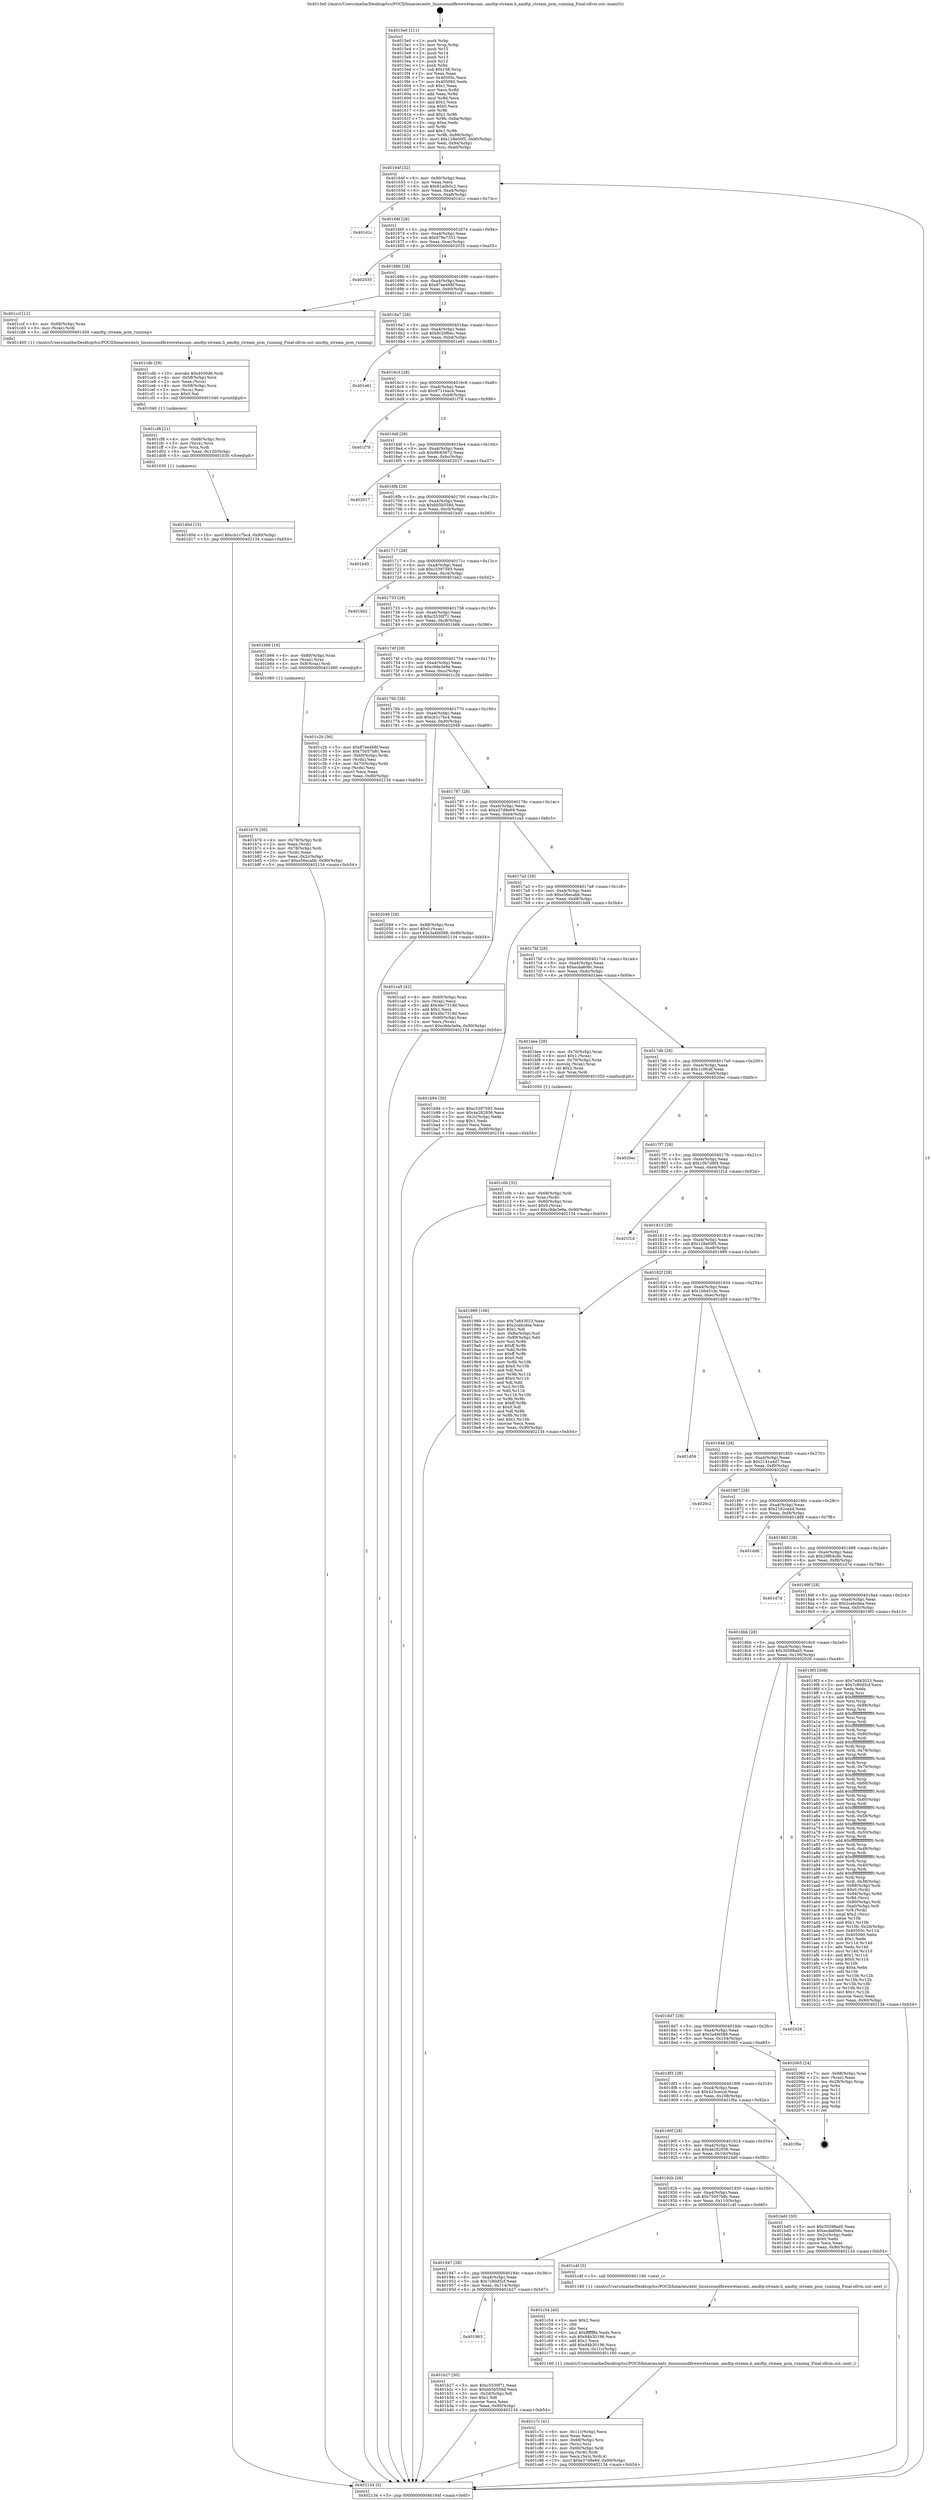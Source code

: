 digraph "0x4015e0" {
  label = "0x4015e0 (/mnt/c/Users/mathe/Desktop/tcc/POCII/binaries/extr_linuxsoundfirewiretascam..amdtp-stream.h_amdtp_stream_pcm_running_Final-ollvm.out::main(0))"
  labelloc = "t"
  node[shape=record]

  Entry [label="",width=0.3,height=0.3,shape=circle,fillcolor=black,style=filled]
  "0x40164f" [label="{
     0x40164f [32]\l
     | [instrs]\l
     &nbsp;&nbsp;0x40164f \<+6\>: mov -0x90(%rbp),%eax\l
     &nbsp;&nbsp;0x401655 \<+2\>: mov %eax,%ecx\l
     &nbsp;&nbsp;0x401657 \<+6\>: sub $0x81a0b5c2,%ecx\l
     &nbsp;&nbsp;0x40165d \<+6\>: mov %eax,-0xa4(%rbp)\l
     &nbsp;&nbsp;0x401663 \<+6\>: mov %ecx,-0xa8(%rbp)\l
     &nbsp;&nbsp;0x401669 \<+6\>: je 0000000000401d1c \<main+0x73c\>\l
  }"]
  "0x401d1c" [label="{
     0x401d1c\l
  }", style=dashed]
  "0x40166f" [label="{
     0x40166f [28]\l
     | [instrs]\l
     &nbsp;&nbsp;0x40166f \<+5\>: jmp 0000000000401674 \<main+0x94\>\l
     &nbsp;&nbsp;0x401674 \<+6\>: mov -0xa4(%rbp),%eax\l
     &nbsp;&nbsp;0x40167a \<+5\>: sub $0x879e7331,%eax\l
     &nbsp;&nbsp;0x40167f \<+6\>: mov %eax,-0xac(%rbp)\l
     &nbsp;&nbsp;0x401685 \<+6\>: je 0000000000402035 \<main+0xa55\>\l
  }"]
  Exit [label="",width=0.3,height=0.3,shape=circle,fillcolor=black,style=filled,peripheries=2]
  "0x402035" [label="{
     0x402035\l
  }", style=dashed]
  "0x40168b" [label="{
     0x40168b [28]\l
     | [instrs]\l
     &nbsp;&nbsp;0x40168b \<+5\>: jmp 0000000000401690 \<main+0xb0\>\l
     &nbsp;&nbsp;0x401690 \<+6\>: mov -0xa4(%rbp),%eax\l
     &nbsp;&nbsp;0x401696 \<+5\>: sub $0x87ee468f,%eax\l
     &nbsp;&nbsp;0x40169b \<+6\>: mov %eax,-0xb0(%rbp)\l
     &nbsp;&nbsp;0x4016a1 \<+6\>: je 0000000000401ccf \<main+0x6ef\>\l
  }"]
  "0x401d0d" [label="{
     0x401d0d [15]\l
     | [instrs]\l
     &nbsp;&nbsp;0x401d0d \<+10\>: movl $0xcb1c7bc4,-0x90(%rbp)\l
     &nbsp;&nbsp;0x401d17 \<+5\>: jmp 0000000000402134 \<main+0xb54\>\l
  }"]
  "0x401ccf" [label="{
     0x401ccf [12]\l
     | [instrs]\l
     &nbsp;&nbsp;0x401ccf \<+4\>: mov -0x68(%rbp),%rax\l
     &nbsp;&nbsp;0x401cd3 \<+3\>: mov (%rax),%rdi\l
     &nbsp;&nbsp;0x401cd6 \<+5\>: call 0000000000401400 \<amdtp_stream_pcm_running\>\l
     | [calls]\l
     &nbsp;&nbsp;0x401400 \{1\} (/mnt/c/Users/mathe/Desktop/tcc/POCII/binaries/extr_linuxsoundfirewiretascam..amdtp-stream.h_amdtp_stream_pcm_running_Final-ollvm.out::amdtp_stream_pcm_running)\l
  }"]
  "0x4016a7" [label="{
     0x4016a7 [28]\l
     | [instrs]\l
     &nbsp;&nbsp;0x4016a7 \<+5\>: jmp 00000000004016ac \<main+0xcc\>\l
     &nbsp;&nbsp;0x4016ac \<+6\>: mov -0xa4(%rbp),%eax\l
     &nbsp;&nbsp;0x4016b2 \<+5\>: sub $0x8c20f0ec,%eax\l
     &nbsp;&nbsp;0x4016b7 \<+6\>: mov %eax,-0xb4(%rbp)\l
     &nbsp;&nbsp;0x4016bd \<+6\>: je 0000000000401e61 \<main+0x881\>\l
  }"]
  "0x401cf8" [label="{
     0x401cf8 [21]\l
     | [instrs]\l
     &nbsp;&nbsp;0x401cf8 \<+4\>: mov -0x68(%rbp),%rcx\l
     &nbsp;&nbsp;0x401cfc \<+3\>: mov (%rcx),%rcx\l
     &nbsp;&nbsp;0x401cff \<+3\>: mov %rcx,%rdi\l
     &nbsp;&nbsp;0x401d02 \<+6\>: mov %eax,-0x120(%rbp)\l
     &nbsp;&nbsp;0x401d08 \<+5\>: call 0000000000401030 \<free@plt\>\l
     | [calls]\l
     &nbsp;&nbsp;0x401030 \{1\} (unknown)\l
  }"]
  "0x401e61" [label="{
     0x401e61\l
  }", style=dashed]
  "0x4016c3" [label="{
     0x4016c3 [28]\l
     | [instrs]\l
     &nbsp;&nbsp;0x4016c3 \<+5\>: jmp 00000000004016c8 \<main+0xe8\>\l
     &nbsp;&nbsp;0x4016c8 \<+6\>: mov -0xa4(%rbp),%eax\l
     &nbsp;&nbsp;0x4016ce \<+5\>: sub $0x9711bacb,%eax\l
     &nbsp;&nbsp;0x4016d3 \<+6\>: mov %eax,-0xb8(%rbp)\l
     &nbsp;&nbsp;0x4016d9 \<+6\>: je 0000000000401f78 \<main+0x998\>\l
  }"]
  "0x401cdb" [label="{
     0x401cdb [29]\l
     | [instrs]\l
     &nbsp;&nbsp;0x401cdb \<+10\>: movabs $0x4030d6,%rdi\l
     &nbsp;&nbsp;0x401ce5 \<+4\>: mov -0x58(%rbp),%rcx\l
     &nbsp;&nbsp;0x401ce9 \<+2\>: mov %eax,(%rcx)\l
     &nbsp;&nbsp;0x401ceb \<+4\>: mov -0x58(%rbp),%rcx\l
     &nbsp;&nbsp;0x401cef \<+2\>: mov (%rcx),%esi\l
     &nbsp;&nbsp;0x401cf1 \<+2\>: mov $0x0,%al\l
     &nbsp;&nbsp;0x401cf3 \<+5\>: call 0000000000401040 \<printf@plt\>\l
     | [calls]\l
     &nbsp;&nbsp;0x401040 \{1\} (unknown)\l
  }"]
  "0x401f78" [label="{
     0x401f78\l
  }", style=dashed]
  "0x4016df" [label="{
     0x4016df [28]\l
     | [instrs]\l
     &nbsp;&nbsp;0x4016df \<+5\>: jmp 00000000004016e4 \<main+0x104\>\l
     &nbsp;&nbsp;0x4016e4 \<+6\>: mov -0xa4(%rbp),%eax\l
     &nbsp;&nbsp;0x4016ea \<+5\>: sub $0x9fc65672,%eax\l
     &nbsp;&nbsp;0x4016ef \<+6\>: mov %eax,-0xbc(%rbp)\l
     &nbsp;&nbsp;0x4016f5 \<+6\>: je 0000000000402017 \<main+0xa37\>\l
  }"]
  "0x401c7c" [label="{
     0x401c7c [41]\l
     | [instrs]\l
     &nbsp;&nbsp;0x401c7c \<+6\>: mov -0x11c(%rbp),%ecx\l
     &nbsp;&nbsp;0x401c82 \<+3\>: imul %eax,%ecx\l
     &nbsp;&nbsp;0x401c85 \<+4\>: mov -0x68(%rbp),%rsi\l
     &nbsp;&nbsp;0x401c89 \<+3\>: mov (%rsi),%rsi\l
     &nbsp;&nbsp;0x401c8c \<+4\>: mov -0x60(%rbp),%rdi\l
     &nbsp;&nbsp;0x401c90 \<+3\>: movslq (%rdi),%rdi\l
     &nbsp;&nbsp;0x401c93 \<+3\>: mov %ecx,(%rsi,%rdi,4)\l
     &nbsp;&nbsp;0x401c96 \<+10\>: movl $0xe37d8e69,-0x90(%rbp)\l
     &nbsp;&nbsp;0x401ca0 \<+5\>: jmp 0000000000402134 \<main+0xb54\>\l
  }"]
  "0x402017" [label="{
     0x402017\l
  }", style=dashed]
  "0x4016fb" [label="{
     0x4016fb [28]\l
     | [instrs]\l
     &nbsp;&nbsp;0x4016fb \<+5\>: jmp 0000000000401700 \<main+0x120\>\l
     &nbsp;&nbsp;0x401700 \<+6\>: mov -0xa4(%rbp),%eax\l
     &nbsp;&nbsp;0x401706 \<+5\>: sub $0xbb5b558d,%eax\l
     &nbsp;&nbsp;0x40170b \<+6\>: mov %eax,-0xc0(%rbp)\l
     &nbsp;&nbsp;0x401711 \<+6\>: je 0000000000401b45 \<main+0x565\>\l
  }"]
  "0x401c54" [label="{
     0x401c54 [40]\l
     | [instrs]\l
     &nbsp;&nbsp;0x401c54 \<+5\>: mov $0x2,%ecx\l
     &nbsp;&nbsp;0x401c59 \<+1\>: cltd\l
     &nbsp;&nbsp;0x401c5a \<+2\>: idiv %ecx\l
     &nbsp;&nbsp;0x401c5c \<+6\>: imul $0xfffffffe,%edx,%ecx\l
     &nbsp;&nbsp;0x401c62 \<+6\>: sub $0x84b30196,%ecx\l
     &nbsp;&nbsp;0x401c68 \<+3\>: add $0x1,%ecx\l
     &nbsp;&nbsp;0x401c6b \<+6\>: add $0x84b30196,%ecx\l
     &nbsp;&nbsp;0x401c71 \<+6\>: mov %ecx,-0x11c(%rbp)\l
     &nbsp;&nbsp;0x401c77 \<+5\>: call 0000000000401160 \<next_i\>\l
     | [calls]\l
     &nbsp;&nbsp;0x401160 \{1\} (/mnt/c/Users/mathe/Desktop/tcc/POCII/binaries/extr_linuxsoundfirewiretascam..amdtp-stream.h_amdtp_stream_pcm_running_Final-ollvm.out::next_i)\l
  }"]
  "0x401b45" [label="{
     0x401b45\l
  }", style=dashed]
  "0x401717" [label="{
     0x401717 [28]\l
     | [instrs]\l
     &nbsp;&nbsp;0x401717 \<+5\>: jmp 000000000040171c \<main+0x13c\>\l
     &nbsp;&nbsp;0x40171c \<+6\>: mov -0xa4(%rbp),%eax\l
     &nbsp;&nbsp;0x401722 \<+5\>: sub $0xc3397593,%eax\l
     &nbsp;&nbsp;0x401727 \<+6\>: mov %eax,-0xc4(%rbp)\l
     &nbsp;&nbsp;0x40172d \<+6\>: je 0000000000401bb2 \<main+0x5d2\>\l
  }"]
  "0x401c0b" [label="{
     0x401c0b [32]\l
     | [instrs]\l
     &nbsp;&nbsp;0x401c0b \<+4\>: mov -0x68(%rbp),%rdi\l
     &nbsp;&nbsp;0x401c0f \<+3\>: mov %rax,(%rdi)\l
     &nbsp;&nbsp;0x401c12 \<+4\>: mov -0x60(%rbp),%rax\l
     &nbsp;&nbsp;0x401c16 \<+6\>: movl $0x0,(%rax)\l
     &nbsp;&nbsp;0x401c1c \<+10\>: movl $0xc9de3e9a,-0x90(%rbp)\l
     &nbsp;&nbsp;0x401c26 \<+5\>: jmp 0000000000402134 \<main+0xb54\>\l
  }"]
  "0x401bb2" [label="{
     0x401bb2\l
  }", style=dashed]
  "0x401733" [label="{
     0x401733 [28]\l
     | [instrs]\l
     &nbsp;&nbsp;0x401733 \<+5\>: jmp 0000000000401738 \<main+0x158\>\l
     &nbsp;&nbsp;0x401738 \<+6\>: mov -0xa4(%rbp),%eax\l
     &nbsp;&nbsp;0x40173e \<+5\>: sub $0xc5530f71,%eax\l
     &nbsp;&nbsp;0x401743 \<+6\>: mov %eax,-0xc8(%rbp)\l
     &nbsp;&nbsp;0x401749 \<+6\>: je 0000000000401b66 \<main+0x586\>\l
  }"]
  "0x401b76" [label="{
     0x401b76 [30]\l
     | [instrs]\l
     &nbsp;&nbsp;0x401b76 \<+4\>: mov -0x78(%rbp),%rdi\l
     &nbsp;&nbsp;0x401b7a \<+2\>: mov %eax,(%rdi)\l
     &nbsp;&nbsp;0x401b7c \<+4\>: mov -0x78(%rbp),%rdi\l
     &nbsp;&nbsp;0x401b80 \<+2\>: mov (%rdi),%eax\l
     &nbsp;&nbsp;0x401b82 \<+3\>: mov %eax,-0x2c(%rbp)\l
     &nbsp;&nbsp;0x401b85 \<+10\>: movl $0xe56ecabb,-0x90(%rbp)\l
     &nbsp;&nbsp;0x401b8f \<+5\>: jmp 0000000000402134 \<main+0xb54\>\l
  }"]
  "0x401b66" [label="{
     0x401b66 [16]\l
     | [instrs]\l
     &nbsp;&nbsp;0x401b66 \<+4\>: mov -0x80(%rbp),%rax\l
     &nbsp;&nbsp;0x401b6a \<+3\>: mov (%rax),%rax\l
     &nbsp;&nbsp;0x401b6d \<+4\>: mov 0x8(%rax),%rdi\l
     &nbsp;&nbsp;0x401b71 \<+5\>: call 0000000000401060 \<atoi@plt\>\l
     | [calls]\l
     &nbsp;&nbsp;0x401060 \{1\} (unknown)\l
  }"]
  "0x40174f" [label="{
     0x40174f [28]\l
     | [instrs]\l
     &nbsp;&nbsp;0x40174f \<+5\>: jmp 0000000000401754 \<main+0x174\>\l
     &nbsp;&nbsp;0x401754 \<+6\>: mov -0xa4(%rbp),%eax\l
     &nbsp;&nbsp;0x40175a \<+5\>: sub $0xc9de3e9a,%eax\l
     &nbsp;&nbsp;0x40175f \<+6\>: mov %eax,-0xcc(%rbp)\l
     &nbsp;&nbsp;0x401765 \<+6\>: je 0000000000401c2b \<main+0x64b\>\l
  }"]
  "0x401963" [label="{
     0x401963\l
  }", style=dashed]
  "0x401c2b" [label="{
     0x401c2b [36]\l
     | [instrs]\l
     &nbsp;&nbsp;0x401c2b \<+5\>: mov $0x87ee468f,%eax\l
     &nbsp;&nbsp;0x401c30 \<+5\>: mov $0x75057b8c,%ecx\l
     &nbsp;&nbsp;0x401c35 \<+4\>: mov -0x60(%rbp),%rdx\l
     &nbsp;&nbsp;0x401c39 \<+2\>: mov (%rdx),%esi\l
     &nbsp;&nbsp;0x401c3b \<+4\>: mov -0x70(%rbp),%rdx\l
     &nbsp;&nbsp;0x401c3f \<+2\>: cmp (%rdx),%esi\l
     &nbsp;&nbsp;0x401c41 \<+3\>: cmovl %ecx,%eax\l
     &nbsp;&nbsp;0x401c44 \<+6\>: mov %eax,-0x90(%rbp)\l
     &nbsp;&nbsp;0x401c4a \<+5\>: jmp 0000000000402134 \<main+0xb54\>\l
  }"]
  "0x40176b" [label="{
     0x40176b [28]\l
     | [instrs]\l
     &nbsp;&nbsp;0x40176b \<+5\>: jmp 0000000000401770 \<main+0x190\>\l
     &nbsp;&nbsp;0x401770 \<+6\>: mov -0xa4(%rbp),%eax\l
     &nbsp;&nbsp;0x401776 \<+5\>: sub $0xcb1c7bc4,%eax\l
     &nbsp;&nbsp;0x40177b \<+6\>: mov %eax,-0xd0(%rbp)\l
     &nbsp;&nbsp;0x401781 \<+6\>: je 0000000000402049 \<main+0xa69\>\l
  }"]
  "0x401b27" [label="{
     0x401b27 [30]\l
     | [instrs]\l
     &nbsp;&nbsp;0x401b27 \<+5\>: mov $0xc5530f71,%eax\l
     &nbsp;&nbsp;0x401b2c \<+5\>: mov $0xbb5b558d,%ecx\l
     &nbsp;&nbsp;0x401b31 \<+3\>: mov -0x2d(%rbp),%dl\l
     &nbsp;&nbsp;0x401b34 \<+3\>: test $0x1,%dl\l
     &nbsp;&nbsp;0x401b37 \<+3\>: cmovne %ecx,%eax\l
     &nbsp;&nbsp;0x401b3a \<+6\>: mov %eax,-0x90(%rbp)\l
     &nbsp;&nbsp;0x401b40 \<+5\>: jmp 0000000000402134 \<main+0xb54\>\l
  }"]
  "0x402049" [label="{
     0x402049 [28]\l
     | [instrs]\l
     &nbsp;&nbsp;0x402049 \<+7\>: mov -0x88(%rbp),%rax\l
     &nbsp;&nbsp;0x402050 \<+6\>: movl $0x0,(%rax)\l
     &nbsp;&nbsp;0x402056 \<+10\>: movl $0x3a4fd588,-0x90(%rbp)\l
     &nbsp;&nbsp;0x402060 \<+5\>: jmp 0000000000402134 \<main+0xb54\>\l
  }"]
  "0x401787" [label="{
     0x401787 [28]\l
     | [instrs]\l
     &nbsp;&nbsp;0x401787 \<+5\>: jmp 000000000040178c \<main+0x1ac\>\l
     &nbsp;&nbsp;0x40178c \<+6\>: mov -0xa4(%rbp),%eax\l
     &nbsp;&nbsp;0x401792 \<+5\>: sub $0xe37d8e69,%eax\l
     &nbsp;&nbsp;0x401797 \<+6\>: mov %eax,-0xd4(%rbp)\l
     &nbsp;&nbsp;0x40179d \<+6\>: je 0000000000401ca5 \<main+0x6c5\>\l
  }"]
  "0x401947" [label="{
     0x401947 [28]\l
     | [instrs]\l
     &nbsp;&nbsp;0x401947 \<+5\>: jmp 000000000040194c \<main+0x36c\>\l
     &nbsp;&nbsp;0x40194c \<+6\>: mov -0xa4(%rbp),%eax\l
     &nbsp;&nbsp;0x401952 \<+5\>: sub $0x7c80d5cf,%eax\l
     &nbsp;&nbsp;0x401957 \<+6\>: mov %eax,-0x114(%rbp)\l
     &nbsp;&nbsp;0x40195d \<+6\>: je 0000000000401b27 \<main+0x547\>\l
  }"]
  "0x401ca5" [label="{
     0x401ca5 [42]\l
     | [instrs]\l
     &nbsp;&nbsp;0x401ca5 \<+4\>: mov -0x60(%rbp),%rax\l
     &nbsp;&nbsp;0x401ca9 \<+2\>: mov (%rax),%ecx\l
     &nbsp;&nbsp;0x401cab \<+6\>: add $0x4bc7319d,%ecx\l
     &nbsp;&nbsp;0x401cb1 \<+3\>: add $0x1,%ecx\l
     &nbsp;&nbsp;0x401cb4 \<+6\>: sub $0x4bc7319d,%ecx\l
     &nbsp;&nbsp;0x401cba \<+4\>: mov -0x60(%rbp),%rax\l
     &nbsp;&nbsp;0x401cbe \<+2\>: mov %ecx,(%rax)\l
     &nbsp;&nbsp;0x401cc0 \<+10\>: movl $0xc9de3e9a,-0x90(%rbp)\l
     &nbsp;&nbsp;0x401cca \<+5\>: jmp 0000000000402134 \<main+0xb54\>\l
  }"]
  "0x4017a3" [label="{
     0x4017a3 [28]\l
     | [instrs]\l
     &nbsp;&nbsp;0x4017a3 \<+5\>: jmp 00000000004017a8 \<main+0x1c8\>\l
     &nbsp;&nbsp;0x4017a8 \<+6\>: mov -0xa4(%rbp),%eax\l
     &nbsp;&nbsp;0x4017ae \<+5\>: sub $0xe56ecabb,%eax\l
     &nbsp;&nbsp;0x4017b3 \<+6\>: mov %eax,-0xd8(%rbp)\l
     &nbsp;&nbsp;0x4017b9 \<+6\>: je 0000000000401b94 \<main+0x5b4\>\l
  }"]
  "0x401c4f" [label="{
     0x401c4f [5]\l
     | [instrs]\l
     &nbsp;&nbsp;0x401c4f \<+5\>: call 0000000000401160 \<next_i\>\l
     | [calls]\l
     &nbsp;&nbsp;0x401160 \{1\} (/mnt/c/Users/mathe/Desktop/tcc/POCII/binaries/extr_linuxsoundfirewiretascam..amdtp-stream.h_amdtp_stream_pcm_running_Final-ollvm.out::next_i)\l
  }"]
  "0x401b94" [label="{
     0x401b94 [30]\l
     | [instrs]\l
     &nbsp;&nbsp;0x401b94 \<+5\>: mov $0xc3397593,%eax\l
     &nbsp;&nbsp;0x401b99 \<+5\>: mov $0x4e282936,%ecx\l
     &nbsp;&nbsp;0x401b9e \<+3\>: mov -0x2c(%rbp),%edx\l
     &nbsp;&nbsp;0x401ba1 \<+3\>: cmp $0x1,%edx\l
     &nbsp;&nbsp;0x401ba4 \<+3\>: cmovl %ecx,%eax\l
     &nbsp;&nbsp;0x401ba7 \<+6\>: mov %eax,-0x90(%rbp)\l
     &nbsp;&nbsp;0x401bad \<+5\>: jmp 0000000000402134 \<main+0xb54\>\l
  }"]
  "0x4017bf" [label="{
     0x4017bf [28]\l
     | [instrs]\l
     &nbsp;&nbsp;0x4017bf \<+5\>: jmp 00000000004017c4 \<main+0x1e4\>\l
     &nbsp;&nbsp;0x4017c4 \<+6\>: mov -0xa4(%rbp),%eax\l
     &nbsp;&nbsp;0x4017ca \<+5\>: sub $0xecda606c,%eax\l
     &nbsp;&nbsp;0x4017cf \<+6\>: mov %eax,-0xdc(%rbp)\l
     &nbsp;&nbsp;0x4017d5 \<+6\>: je 0000000000401bee \<main+0x60e\>\l
  }"]
  "0x40192b" [label="{
     0x40192b [28]\l
     | [instrs]\l
     &nbsp;&nbsp;0x40192b \<+5\>: jmp 0000000000401930 \<main+0x350\>\l
     &nbsp;&nbsp;0x401930 \<+6\>: mov -0xa4(%rbp),%eax\l
     &nbsp;&nbsp;0x401936 \<+5\>: sub $0x75057b8c,%eax\l
     &nbsp;&nbsp;0x40193b \<+6\>: mov %eax,-0x110(%rbp)\l
     &nbsp;&nbsp;0x401941 \<+6\>: je 0000000000401c4f \<main+0x66f\>\l
  }"]
  "0x401bee" [label="{
     0x401bee [29]\l
     | [instrs]\l
     &nbsp;&nbsp;0x401bee \<+4\>: mov -0x70(%rbp),%rax\l
     &nbsp;&nbsp;0x401bf2 \<+6\>: movl $0x1,(%rax)\l
     &nbsp;&nbsp;0x401bf8 \<+4\>: mov -0x70(%rbp),%rax\l
     &nbsp;&nbsp;0x401bfc \<+3\>: movslq (%rax),%rax\l
     &nbsp;&nbsp;0x401bff \<+4\>: shl $0x2,%rax\l
     &nbsp;&nbsp;0x401c03 \<+3\>: mov %rax,%rdi\l
     &nbsp;&nbsp;0x401c06 \<+5\>: call 0000000000401050 \<malloc@plt\>\l
     | [calls]\l
     &nbsp;&nbsp;0x401050 \{1\} (unknown)\l
  }"]
  "0x4017db" [label="{
     0x4017db [28]\l
     | [instrs]\l
     &nbsp;&nbsp;0x4017db \<+5\>: jmp 00000000004017e0 \<main+0x200\>\l
     &nbsp;&nbsp;0x4017e0 \<+6\>: mov -0xa4(%rbp),%eax\l
     &nbsp;&nbsp;0x4017e6 \<+5\>: sub $0x1c0fcdf,%eax\l
     &nbsp;&nbsp;0x4017eb \<+6\>: mov %eax,-0xe0(%rbp)\l
     &nbsp;&nbsp;0x4017f1 \<+6\>: je 00000000004020ec \<main+0xb0c\>\l
  }"]
  "0x401bd0" [label="{
     0x401bd0 [30]\l
     | [instrs]\l
     &nbsp;&nbsp;0x401bd0 \<+5\>: mov $0x30598ad5,%eax\l
     &nbsp;&nbsp;0x401bd5 \<+5\>: mov $0xecda606c,%ecx\l
     &nbsp;&nbsp;0x401bda \<+3\>: mov -0x2c(%rbp),%edx\l
     &nbsp;&nbsp;0x401bdd \<+3\>: cmp $0x0,%edx\l
     &nbsp;&nbsp;0x401be0 \<+3\>: cmove %ecx,%eax\l
     &nbsp;&nbsp;0x401be3 \<+6\>: mov %eax,-0x90(%rbp)\l
     &nbsp;&nbsp;0x401be9 \<+5\>: jmp 0000000000402134 \<main+0xb54\>\l
  }"]
  "0x4020ec" [label="{
     0x4020ec\l
  }", style=dashed]
  "0x4017f7" [label="{
     0x4017f7 [28]\l
     | [instrs]\l
     &nbsp;&nbsp;0x4017f7 \<+5\>: jmp 00000000004017fc \<main+0x21c\>\l
     &nbsp;&nbsp;0x4017fc \<+6\>: mov -0xa4(%rbp),%eax\l
     &nbsp;&nbsp;0x401802 \<+5\>: sub $0x10b7d8f4,%eax\l
     &nbsp;&nbsp;0x401807 \<+6\>: mov %eax,-0xe4(%rbp)\l
     &nbsp;&nbsp;0x40180d \<+6\>: je 0000000000401f1d \<main+0x93d\>\l
  }"]
  "0x40190f" [label="{
     0x40190f [28]\l
     | [instrs]\l
     &nbsp;&nbsp;0x40190f \<+5\>: jmp 0000000000401914 \<main+0x334\>\l
     &nbsp;&nbsp;0x401914 \<+6\>: mov -0xa4(%rbp),%eax\l
     &nbsp;&nbsp;0x40191a \<+5\>: sub $0x4e282936,%eax\l
     &nbsp;&nbsp;0x40191f \<+6\>: mov %eax,-0x10c(%rbp)\l
     &nbsp;&nbsp;0x401925 \<+6\>: je 0000000000401bd0 \<main+0x5f0\>\l
  }"]
  "0x401f1d" [label="{
     0x401f1d\l
  }", style=dashed]
  "0x401813" [label="{
     0x401813 [28]\l
     | [instrs]\l
     &nbsp;&nbsp;0x401813 \<+5\>: jmp 0000000000401818 \<main+0x238\>\l
     &nbsp;&nbsp;0x401818 \<+6\>: mov -0xa4(%rbp),%eax\l
     &nbsp;&nbsp;0x40181e \<+5\>: sub $0x128e00f5,%eax\l
     &nbsp;&nbsp;0x401823 \<+6\>: mov %eax,-0xe8(%rbp)\l
     &nbsp;&nbsp;0x401829 \<+6\>: je 0000000000401989 \<main+0x3a9\>\l
  }"]
  "0x401f0e" [label="{
     0x401f0e\l
  }", style=dashed]
  "0x401989" [label="{
     0x401989 [106]\l
     | [instrs]\l
     &nbsp;&nbsp;0x401989 \<+5\>: mov $0x7e843023,%eax\l
     &nbsp;&nbsp;0x40198e \<+5\>: mov $0x2cabcdea,%ecx\l
     &nbsp;&nbsp;0x401993 \<+2\>: mov $0x1,%dl\l
     &nbsp;&nbsp;0x401995 \<+7\>: mov -0x8a(%rbp),%sil\l
     &nbsp;&nbsp;0x40199c \<+7\>: mov -0x89(%rbp),%dil\l
     &nbsp;&nbsp;0x4019a3 \<+3\>: mov %sil,%r8b\l
     &nbsp;&nbsp;0x4019a6 \<+4\>: xor $0xff,%r8b\l
     &nbsp;&nbsp;0x4019aa \<+3\>: mov %dil,%r9b\l
     &nbsp;&nbsp;0x4019ad \<+4\>: xor $0xff,%r9b\l
     &nbsp;&nbsp;0x4019b1 \<+3\>: xor $0x0,%dl\l
     &nbsp;&nbsp;0x4019b4 \<+3\>: mov %r8b,%r10b\l
     &nbsp;&nbsp;0x4019b7 \<+4\>: and $0x0,%r10b\l
     &nbsp;&nbsp;0x4019bb \<+3\>: and %dl,%sil\l
     &nbsp;&nbsp;0x4019be \<+3\>: mov %r9b,%r11b\l
     &nbsp;&nbsp;0x4019c1 \<+4\>: and $0x0,%r11b\l
     &nbsp;&nbsp;0x4019c5 \<+3\>: and %dl,%dil\l
     &nbsp;&nbsp;0x4019c8 \<+3\>: or %sil,%r10b\l
     &nbsp;&nbsp;0x4019cb \<+3\>: or %dil,%r11b\l
     &nbsp;&nbsp;0x4019ce \<+3\>: xor %r11b,%r10b\l
     &nbsp;&nbsp;0x4019d1 \<+3\>: or %r9b,%r8b\l
     &nbsp;&nbsp;0x4019d4 \<+4\>: xor $0xff,%r8b\l
     &nbsp;&nbsp;0x4019d8 \<+3\>: or $0x0,%dl\l
     &nbsp;&nbsp;0x4019db \<+3\>: and %dl,%r8b\l
     &nbsp;&nbsp;0x4019de \<+3\>: or %r8b,%r10b\l
     &nbsp;&nbsp;0x4019e1 \<+4\>: test $0x1,%r10b\l
     &nbsp;&nbsp;0x4019e5 \<+3\>: cmovne %ecx,%eax\l
     &nbsp;&nbsp;0x4019e8 \<+6\>: mov %eax,-0x90(%rbp)\l
     &nbsp;&nbsp;0x4019ee \<+5\>: jmp 0000000000402134 \<main+0xb54\>\l
  }"]
  "0x40182f" [label="{
     0x40182f [28]\l
     | [instrs]\l
     &nbsp;&nbsp;0x40182f \<+5\>: jmp 0000000000401834 \<main+0x254\>\l
     &nbsp;&nbsp;0x401834 \<+6\>: mov -0xa4(%rbp),%eax\l
     &nbsp;&nbsp;0x40183a \<+5\>: sub $0x1bb451bc,%eax\l
     &nbsp;&nbsp;0x40183f \<+6\>: mov %eax,-0xec(%rbp)\l
     &nbsp;&nbsp;0x401845 \<+6\>: je 0000000000401d59 \<main+0x779\>\l
  }"]
  "0x402134" [label="{
     0x402134 [5]\l
     | [instrs]\l
     &nbsp;&nbsp;0x402134 \<+5\>: jmp 000000000040164f \<main+0x6f\>\l
  }"]
  "0x4015e0" [label="{
     0x4015e0 [111]\l
     | [instrs]\l
     &nbsp;&nbsp;0x4015e0 \<+1\>: push %rbp\l
     &nbsp;&nbsp;0x4015e1 \<+3\>: mov %rsp,%rbp\l
     &nbsp;&nbsp;0x4015e4 \<+2\>: push %r15\l
     &nbsp;&nbsp;0x4015e6 \<+2\>: push %r14\l
     &nbsp;&nbsp;0x4015e8 \<+2\>: push %r13\l
     &nbsp;&nbsp;0x4015ea \<+2\>: push %r12\l
     &nbsp;&nbsp;0x4015ec \<+1\>: push %rbx\l
     &nbsp;&nbsp;0x4015ed \<+7\>: sub $0x108,%rsp\l
     &nbsp;&nbsp;0x4015f4 \<+2\>: xor %eax,%eax\l
     &nbsp;&nbsp;0x4015f6 \<+7\>: mov 0x40505c,%ecx\l
     &nbsp;&nbsp;0x4015fd \<+7\>: mov 0x405060,%edx\l
     &nbsp;&nbsp;0x401604 \<+3\>: sub $0x1,%eax\l
     &nbsp;&nbsp;0x401607 \<+3\>: mov %ecx,%r8d\l
     &nbsp;&nbsp;0x40160a \<+3\>: add %eax,%r8d\l
     &nbsp;&nbsp;0x40160d \<+4\>: imul %r8d,%ecx\l
     &nbsp;&nbsp;0x401611 \<+3\>: and $0x1,%ecx\l
     &nbsp;&nbsp;0x401614 \<+3\>: cmp $0x0,%ecx\l
     &nbsp;&nbsp;0x401617 \<+4\>: sete %r9b\l
     &nbsp;&nbsp;0x40161b \<+4\>: and $0x1,%r9b\l
     &nbsp;&nbsp;0x40161f \<+7\>: mov %r9b,-0x8a(%rbp)\l
     &nbsp;&nbsp;0x401626 \<+3\>: cmp $0xa,%edx\l
     &nbsp;&nbsp;0x401629 \<+4\>: setl %r9b\l
     &nbsp;&nbsp;0x40162d \<+4\>: and $0x1,%r9b\l
     &nbsp;&nbsp;0x401631 \<+7\>: mov %r9b,-0x89(%rbp)\l
     &nbsp;&nbsp;0x401638 \<+10\>: movl $0x128e00f5,-0x90(%rbp)\l
     &nbsp;&nbsp;0x401642 \<+6\>: mov %edi,-0x94(%rbp)\l
     &nbsp;&nbsp;0x401648 \<+7\>: mov %rsi,-0xa0(%rbp)\l
  }"]
  "0x4018f3" [label="{
     0x4018f3 [28]\l
     | [instrs]\l
     &nbsp;&nbsp;0x4018f3 \<+5\>: jmp 00000000004018f8 \<main+0x318\>\l
     &nbsp;&nbsp;0x4018f8 \<+6\>: mov -0xa4(%rbp),%eax\l
     &nbsp;&nbsp;0x4018fe \<+5\>: sub $0x423ceccd,%eax\l
     &nbsp;&nbsp;0x401903 \<+6\>: mov %eax,-0x108(%rbp)\l
     &nbsp;&nbsp;0x401909 \<+6\>: je 0000000000401f0e \<main+0x92e\>\l
  }"]
  "0x401d59" [label="{
     0x401d59\l
  }", style=dashed]
  "0x40184b" [label="{
     0x40184b [28]\l
     | [instrs]\l
     &nbsp;&nbsp;0x40184b \<+5\>: jmp 0000000000401850 \<main+0x270\>\l
     &nbsp;&nbsp;0x401850 \<+6\>: mov -0xa4(%rbp),%eax\l
     &nbsp;&nbsp;0x401856 \<+5\>: sub $0x2141a4d7,%eax\l
     &nbsp;&nbsp;0x40185b \<+6\>: mov %eax,-0xf0(%rbp)\l
     &nbsp;&nbsp;0x401861 \<+6\>: je 00000000004020c2 \<main+0xae2\>\l
  }"]
  "0x402065" [label="{
     0x402065 [24]\l
     | [instrs]\l
     &nbsp;&nbsp;0x402065 \<+7\>: mov -0x88(%rbp),%rax\l
     &nbsp;&nbsp;0x40206c \<+2\>: mov (%rax),%eax\l
     &nbsp;&nbsp;0x40206e \<+4\>: lea -0x28(%rbp),%rsp\l
     &nbsp;&nbsp;0x402072 \<+1\>: pop %rbx\l
     &nbsp;&nbsp;0x402073 \<+2\>: pop %r12\l
     &nbsp;&nbsp;0x402075 \<+2\>: pop %r13\l
     &nbsp;&nbsp;0x402077 \<+2\>: pop %r14\l
     &nbsp;&nbsp;0x402079 \<+2\>: pop %r15\l
     &nbsp;&nbsp;0x40207b \<+1\>: pop %rbp\l
     &nbsp;&nbsp;0x40207c \<+1\>: ret\l
  }"]
  "0x4020c2" [label="{
     0x4020c2\l
  }", style=dashed]
  "0x401867" [label="{
     0x401867 [28]\l
     | [instrs]\l
     &nbsp;&nbsp;0x401867 \<+5\>: jmp 000000000040186c \<main+0x28c\>\l
     &nbsp;&nbsp;0x40186c \<+6\>: mov -0xa4(%rbp),%eax\l
     &nbsp;&nbsp;0x401872 \<+5\>: sub $0x2162ce44,%eax\l
     &nbsp;&nbsp;0x401877 \<+6\>: mov %eax,-0xf4(%rbp)\l
     &nbsp;&nbsp;0x40187d \<+6\>: je 0000000000401dd8 \<main+0x7f8\>\l
  }"]
  "0x4018d7" [label="{
     0x4018d7 [28]\l
     | [instrs]\l
     &nbsp;&nbsp;0x4018d7 \<+5\>: jmp 00000000004018dc \<main+0x2fc\>\l
     &nbsp;&nbsp;0x4018dc \<+6\>: mov -0xa4(%rbp),%eax\l
     &nbsp;&nbsp;0x4018e2 \<+5\>: sub $0x3a4fd588,%eax\l
     &nbsp;&nbsp;0x4018e7 \<+6\>: mov %eax,-0x104(%rbp)\l
     &nbsp;&nbsp;0x4018ed \<+6\>: je 0000000000402065 \<main+0xa85\>\l
  }"]
  "0x401dd8" [label="{
     0x401dd8\l
  }", style=dashed]
  "0x401883" [label="{
     0x401883 [28]\l
     | [instrs]\l
     &nbsp;&nbsp;0x401883 \<+5\>: jmp 0000000000401888 \<main+0x2a8\>\l
     &nbsp;&nbsp;0x401888 \<+6\>: mov -0xa4(%rbp),%eax\l
     &nbsp;&nbsp;0x40188e \<+5\>: sub $0x29f64cdb,%eax\l
     &nbsp;&nbsp;0x401893 \<+6\>: mov %eax,-0xf8(%rbp)\l
     &nbsp;&nbsp;0x401899 \<+6\>: je 0000000000401d7d \<main+0x79d\>\l
  }"]
  "0x402026" [label="{
     0x402026\l
  }", style=dashed]
  "0x401d7d" [label="{
     0x401d7d\l
  }", style=dashed]
  "0x40189f" [label="{
     0x40189f [28]\l
     | [instrs]\l
     &nbsp;&nbsp;0x40189f \<+5\>: jmp 00000000004018a4 \<main+0x2c4\>\l
     &nbsp;&nbsp;0x4018a4 \<+6\>: mov -0xa4(%rbp),%eax\l
     &nbsp;&nbsp;0x4018aa \<+5\>: sub $0x2cabcdea,%eax\l
     &nbsp;&nbsp;0x4018af \<+6\>: mov %eax,-0xfc(%rbp)\l
     &nbsp;&nbsp;0x4018b5 \<+6\>: je 00000000004019f3 \<main+0x413\>\l
  }"]
  "0x4018bb" [label="{
     0x4018bb [28]\l
     | [instrs]\l
     &nbsp;&nbsp;0x4018bb \<+5\>: jmp 00000000004018c0 \<main+0x2e0\>\l
     &nbsp;&nbsp;0x4018c0 \<+6\>: mov -0xa4(%rbp),%eax\l
     &nbsp;&nbsp;0x4018c6 \<+5\>: sub $0x30598ad5,%eax\l
     &nbsp;&nbsp;0x4018cb \<+6\>: mov %eax,-0x100(%rbp)\l
     &nbsp;&nbsp;0x4018d1 \<+6\>: je 0000000000402026 \<main+0xa46\>\l
  }"]
  "0x4019f3" [label="{
     0x4019f3 [308]\l
     | [instrs]\l
     &nbsp;&nbsp;0x4019f3 \<+5\>: mov $0x7e843023,%eax\l
     &nbsp;&nbsp;0x4019f8 \<+5\>: mov $0x7c80d5cf,%ecx\l
     &nbsp;&nbsp;0x4019fd \<+2\>: xor %edx,%edx\l
     &nbsp;&nbsp;0x4019ff \<+3\>: mov %rsp,%rsi\l
     &nbsp;&nbsp;0x401a02 \<+4\>: add $0xfffffffffffffff0,%rsi\l
     &nbsp;&nbsp;0x401a06 \<+3\>: mov %rsi,%rsp\l
     &nbsp;&nbsp;0x401a09 \<+7\>: mov %rsi,-0x88(%rbp)\l
     &nbsp;&nbsp;0x401a10 \<+3\>: mov %rsp,%rsi\l
     &nbsp;&nbsp;0x401a13 \<+4\>: add $0xfffffffffffffff0,%rsi\l
     &nbsp;&nbsp;0x401a17 \<+3\>: mov %rsi,%rsp\l
     &nbsp;&nbsp;0x401a1a \<+3\>: mov %rsp,%rdi\l
     &nbsp;&nbsp;0x401a1d \<+4\>: add $0xfffffffffffffff0,%rdi\l
     &nbsp;&nbsp;0x401a21 \<+3\>: mov %rdi,%rsp\l
     &nbsp;&nbsp;0x401a24 \<+4\>: mov %rdi,-0x80(%rbp)\l
     &nbsp;&nbsp;0x401a28 \<+3\>: mov %rsp,%rdi\l
     &nbsp;&nbsp;0x401a2b \<+4\>: add $0xfffffffffffffff0,%rdi\l
     &nbsp;&nbsp;0x401a2f \<+3\>: mov %rdi,%rsp\l
     &nbsp;&nbsp;0x401a32 \<+4\>: mov %rdi,-0x78(%rbp)\l
     &nbsp;&nbsp;0x401a36 \<+3\>: mov %rsp,%rdi\l
     &nbsp;&nbsp;0x401a39 \<+4\>: add $0xfffffffffffffff0,%rdi\l
     &nbsp;&nbsp;0x401a3d \<+3\>: mov %rdi,%rsp\l
     &nbsp;&nbsp;0x401a40 \<+4\>: mov %rdi,-0x70(%rbp)\l
     &nbsp;&nbsp;0x401a44 \<+3\>: mov %rsp,%rdi\l
     &nbsp;&nbsp;0x401a47 \<+4\>: add $0xfffffffffffffff0,%rdi\l
     &nbsp;&nbsp;0x401a4b \<+3\>: mov %rdi,%rsp\l
     &nbsp;&nbsp;0x401a4e \<+4\>: mov %rdi,-0x68(%rbp)\l
     &nbsp;&nbsp;0x401a52 \<+3\>: mov %rsp,%rdi\l
     &nbsp;&nbsp;0x401a55 \<+4\>: add $0xfffffffffffffff0,%rdi\l
     &nbsp;&nbsp;0x401a59 \<+3\>: mov %rdi,%rsp\l
     &nbsp;&nbsp;0x401a5c \<+4\>: mov %rdi,-0x60(%rbp)\l
     &nbsp;&nbsp;0x401a60 \<+3\>: mov %rsp,%rdi\l
     &nbsp;&nbsp;0x401a63 \<+4\>: add $0xfffffffffffffff0,%rdi\l
     &nbsp;&nbsp;0x401a67 \<+3\>: mov %rdi,%rsp\l
     &nbsp;&nbsp;0x401a6a \<+4\>: mov %rdi,-0x58(%rbp)\l
     &nbsp;&nbsp;0x401a6e \<+3\>: mov %rsp,%rdi\l
     &nbsp;&nbsp;0x401a71 \<+4\>: add $0xfffffffffffffff0,%rdi\l
     &nbsp;&nbsp;0x401a75 \<+3\>: mov %rdi,%rsp\l
     &nbsp;&nbsp;0x401a78 \<+4\>: mov %rdi,-0x50(%rbp)\l
     &nbsp;&nbsp;0x401a7c \<+3\>: mov %rsp,%rdi\l
     &nbsp;&nbsp;0x401a7f \<+4\>: add $0xfffffffffffffff0,%rdi\l
     &nbsp;&nbsp;0x401a83 \<+3\>: mov %rdi,%rsp\l
     &nbsp;&nbsp;0x401a86 \<+4\>: mov %rdi,-0x48(%rbp)\l
     &nbsp;&nbsp;0x401a8a \<+3\>: mov %rsp,%rdi\l
     &nbsp;&nbsp;0x401a8d \<+4\>: add $0xfffffffffffffff0,%rdi\l
     &nbsp;&nbsp;0x401a91 \<+3\>: mov %rdi,%rsp\l
     &nbsp;&nbsp;0x401a94 \<+4\>: mov %rdi,-0x40(%rbp)\l
     &nbsp;&nbsp;0x401a98 \<+3\>: mov %rsp,%rdi\l
     &nbsp;&nbsp;0x401a9b \<+4\>: add $0xfffffffffffffff0,%rdi\l
     &nbsp;&nbsp;0x401a9f \<+3\>: mov %rdi,%rsp\l
     &nbsp;&nbsp;0x401aa2 \<+4\>: mov %rdi,-0x38(%rbp)\l
     &nbsp;&nbsp;0x401aa6 \<+7\>: mov -0x88(%rbp),%rdi\l
     &nbsp;&nbsp;0x401aad \<+6\>: movl $0x0,(%rdi)\l
     &nbsp;&nbsp;0x401ab3 \<+7\>: mov -0x94(%rbp),%r8d\l
     &nbsp;&nbsp;0x401aba \<+3\>: mov %r8d,(%rsi)\l
     &nbsp;&nbsp;0x401abd \<+4\>: mov -0x80(%rbp),%rdi\l
     &nbsp;&nbsp;0x401ac1 \<+7\>: mov -0xa0(%rbp),%r9\l
     &nbsp;&nbsp;0x401ac8 \<+3\>: mov %r9,(%rdi)\l
     &nbsp;&nbsp;0x401acb \<+3\>: cmpl $0x2,(%rsi)\l
     &nbsp;&nbsp;0x401ace \<+4\>: setne %r10b\l
     &nbsp;&nbsp;0x401ad2 \<+4\>: and $0x1,%r10b\l
     &nbsp;&nbsp;0x401ad6 \<+4\>: mov %r10b,-0x2d(%rbp)\l
     &nbsp;&nbsp;0x401ada \<+8\>: mov 0x40505c,%r11d\l
     &nbsp;&nbsp;0x401ae2 \<+7\>: mov 0x405060,%ebx\l
     &nbsp;&nbsp;0x401ae9 \<+3\>: sub $0x1,%edx\l
     &nbsp;&nbsp;0x401aec \<+3\>: mov %r11d,%r14d\l
     &nbsp;&nbsp;0x401aef \<+3\>: add %edx,%r14d\l
     &nbsp;&nbsp;0x401af2 \<+4\>: imul %r14d,%r11d\l
     &nbsp;&nbsp;0x401af6 \<+4\>: and $0x1,%r11d\l
     &nbsp;&nbsp;0x401afa \<+4\>: cmp $0x0,%r11d\l
     &nbsp;&nbsp;0x401afe \<+4\>: sete %r10b\l
     &nbsp;&nbsp;0x401b02 \<+3\>: cmp $0xa,%ebx\l
     &nbsp;&nbsp;0x401b05 \<+4\>: setl %r15b\l
     &nbsp;&nbsp;0x401b09 \<+3\>: mov %r10b,%r12b\l
     &nbsp;&nbsp;0x401b0c \<+3\>: and %r15b,%r12b\l
     &nbsp;&nbsp;0x401b0f \<+3\>: xor %r15b,%r10b\l
     &nbsp;&nbsp;0x401b12 \<+3\>: or %r10b,%r12b\l
     &nbsp;&nbsp;0x401b15 \<+4\>: test $0x1,%r12b\l
     &nbsp;&nbsp;0x401b19 \<+3\>: cmovne %ecx,%eax\l
     &nbsp;&nbsp;0x401b1c \<+6\>: mov %eax,-0x90(%rbp)\l
     &nbsp;&nbsp;0x401b22 \<+5\>: jmp 0000000000402134 \<main+0xb54\>\l
  }"]
  Entry -> "0x4015e0" [label=" 1"]
  "0x40164f" -> "0x401d1c" [label=" 0"]
  "0x40164f" -> "0x40166f" [label=" 14"]
  "0x402065" -> Exit [label=" 1"]
  "0x40166f" -> "0x402035" [label=" 0"]
  "0x40166f" -> "0x40168b" [label=" 14"]
  "0x402049" -> "0x402134" [label=" 1"]
  "0x40168b" -> "0x401ccf" [label=" 1"]
  "0x40168b" -> "0x4016a7" [label=" 13"]
  "0x401d0d" -> "0x402134" [label=" 1"]
  "0x4016a7" -> "0x401e61" [label=" 0"]
  "0x4016a7" -> "0x4016c3" [label=" 13"]
  "0x401cf8" -> "0x401d0d" [label=" 1"]
  "0x4016c3" -> "0x401f78" [label=" 0"]
  "0x4016c3" -> "0x4016df" [label=" 13"]
  "0x401cdb" -> "0x401cf8" [label=" 1"]
  "0x4016df" -> "0x402017" [label=" 0"]
  "0x4016df" -> "0x4016fb" [label=" 13"]
  "0x401ccf" -> "0x401cdb" [label=" 1"]
  "0x4016fb" -> "0x401b45" [label=" 0"]
  "0x4016fb" -> "0x401717" [label=" 13"]
  "0x401ca5" -> "0x402134" [label=" 1"]
  "0x401717" -> "0x401bb2" [label=" 0"]
  "0x401717" -> "0x401733" [label=" 13"]
  "0x401c7c" -> "0x402134" [label=" 1"]
  "0x401733" -> "0x401b66" [label=" 1"]
  "0x401733" -> "0x40174f" [label=" 12"]
  "0x401c54" -> "0x401c7c" [label=" 1"]
  "0x40174f" -> "0x401c2b" [label=" 2"]
  "0x40174f" -> "0x40176b" [label=" 10"]
  "0x401c4f" -> "0x401c54" [label=" 1"]
  "0x40176b" -> "0x402049" [label=" 1"]
  "0x40176b" -> "0x401787" [label=" 9"]
  "0x401c2b" -> "0x402134" [label=" 2"]
  "0x401787" -> "0x401ca5" [label=" 1"]
  "0x401787" -> "0x4017a3" [label=" 8"]
  "0x401bee" -> "0x401c0b" [label=" 1"]
  "0x4017a3" -> "0x401b94" [label=" 1"]
  "0x4017a3" -> "0x4017bf" [label=" 7"]
  "0x401bd0" -> "0x402134" [label=" 1"]
  "0x4017bf" -> "0x401bee" [label=" 1"]
  "0x4017bf" -> "0x4017db" [label=" 6"]
  "0x401b76" -> "0x402134" [label=" 1"]
  "0x4017db" -> "0x4020ec" [label=" 0"]
  "0x4017db" -> "0x4017f7" [label=" 6"]
  "0x401b66" -> "0x401b76" [label=" 1"]
  "0x4017f7" -> "0x401f1d" [label=" 0"]
  "0x4017f7" -> "0x401813" [label=" 6"]
  "0x401947" -> "0x401963" [label=" 0"]
  "0x401813" -> "0x401989" [label=" 1"]
  "0x401813" -> "0x40182f" [label=" 5"]
  "0x401989" -> "0x402134" [label=" 1"]
  "0x4015e0" -> "0x40164f" [label=" 1"]
  "0x402134" -> "0x40164f" [label=" 13"]
  "0x401947" -> "0x401b27" [label=" 1"]
  "0x40182f" -> "0x401d59" [label=" 0"]
  "0x40182f" -> "0x40184b" [label=" 5"]
  "0x40192b" -> "0x401947" [label=" 1"]
  "0x40184b" -> "0x4020c2" [label=" 0"]
  "0x40184b" -> "0x401867" [label=" 5"]
  "0x40192b" -> "0x401c4f" [label=" 1"]
  "0x401867" -> "0x401dd8" [label=" 0"]
  "0x401867" -> "0x401883" [label=" 5"]
  "0x40190f" -> "0x40192b" [label=" 2"]
  "0x401883" -> "0x401d7d" [label=" 0"]
  "0x401883" -> "0x40189f" [label=" 5"]
  "0x40190f" -> "0x401bd0" [label=" 1"]
  "0x40189f" -> "0x4019f3" [label=" 1"]
  "0x40189f" -> "0x4018bb" [label=" 4"]
  "0x4018f3" -> "0x40190f" [label=" 3"]
  "0x4019f3" -> "0x402134" [label=" 1"]
  "0x401b27" -> "0x402134" [label=" 1"]
  "0x4018bb" -> "0x402026" [label=" 0"]
  "0x4018bb" -> "0x4018d7" [label=" 4"]
  "0x401b94" -> "0x402134" [label=" 1"]
  "0x4018d7" -> "0x402065" [label=" 1"]
  "0x4018d7" -> "0x4018f3" [label=" 3"]
  "0x401c0b" -> "0x402134" [label=" 1"]
  "0x4018f3" -> "0x401f0e" [label=" 0"]
}
